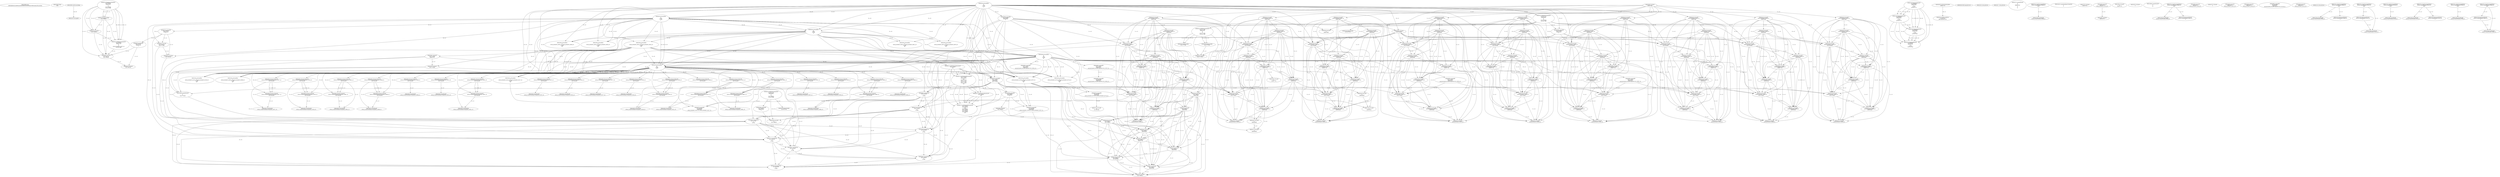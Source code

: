 // Global SCDG with merge call
digraph {
	0 [label="268454688.main
146656bbf4452e3d665eae3eb28389325f16509aeec306b3a4da1fcf1ac442bc"]
	1 [label="268454699.Sleep
1000"]
	2 [label="268450908.GetProcessHeap
"]
	3 [label="268465424.VirtualAlloc
0
128
12288
4"]
	4 [label="268465190.RegOpenKeyExW
2147483650
268501000
0
131097
2147417172"]
	5 [label="268465489.wsprintfW
3221762048
268500964
0"]
	3 -> 5 [label="(0-->1)"]
	6 [label="268466183.VirtualAlloc
0
1024
12288
4"]
	3 -> 6 [label="(3-->3)"]
	3 -> 6 [label="(4-->4)"]
	7 [label="268466202.VirtualAlloc
0
3596
12288
4"]
	3 -> 7 [label="(3-->3)"]
	6 -> 7 [label="(3-->3)"]
	3 -> 7 [label="(4-->4)"]
	6 -> 7 [label="(4-->4)"]
	8 [label="268466212.GetWindowsDirectoryW
3221770240
256"]
	7 -> 8 [label="(0-->1)"]
	9 [label="268466270.GetVolumeInformationW
3221770240
3221770752
256
3221771776
3221771784
3221771780
3221771264
256"]
	7 -> 9 [label="(0-->1)"]
	8 -> 9 [label="(1-->1)"]
	8 -> 9 [label="(2-->3)"]
	8 -> 9 [label="(2-->8)"]
	10 [label="268465190.RegOpenKeyExW
2147483650
268501632
0
131097
2147417172"]
	4 -> 10 [label="(1-->1)"]
	4 -> 10 [label="(4-->4)"]
	4 -> 10 [label="(5-->5)"]
	11 [label="268466376.wsprintfW
3221766144
268501204
0"]
	6 -> 11 [label="(0-->1)"]
	12 [label="268466397.lstrcatW
3221766144
3221771788"]
	6 -> 12 [label="(0-->1)"]
	11 -> 12 [label="(1-->1)"]
	13 [label="268466409.GetModuleHandleW
268501752"]
	14 [label="268466416.GetProcAddress
270536744
RtlComputeCrc32"]
	13 -> 14 [label="(0-->1)"]
	15 [label="268466432.lstrlenW
3221766144"]
	6 -> 15 [label="(0-->1)"]
	11 -> 15 [label="(1-->1)"]
	12 -> 15 [label="(1-->1)"]
	16 [label="268466449.RtlComputeCrc32
"]
	17 [label="268466481.VirtualFree
3221770240
0
32768"]
	7 -> 17 [label="(0-->1)"]
	8 -> 17 [label="(1-->1)"]
	9 -> 17 [label="(1-->1)"]
	18 [label="268464882.lstrlenW
3221762048"]
	3 -> 18 [label="(0-->1)"]
	5 -> 18 [label="(1-->1)"]
	19 [label="268464893.lstrlenW
268497860"]
	20 [label="268453932.VirtualAlloc
0
retval_lstrlenW_32813_32_retval_lstrlenW_32815_32
12288
64"]
	3 -> 20 [label="(3-->3)"]
	6 -> 20 [label="(3-->3)"]
	7 -> 20 [label="(3-->3)"]
	21 [label="268453967.lstrcpyW
3221774336
268497976"]
	20 -> 21 [label="(0-->1)"]
	22 [label="268453974.lstrlenW
3221774336"]
	20 -> 22 [label="(0-->1)"]
	21 -> 22 [label="(1-->1)"]
	23 [label="268464425.lstrcatW
retval_lstrlenW_32830_32
268497860"]
	19 -> 23 [label="(1-->2)"]
	24 [label="268464433.lstrcatW
retval_lstrlenW_32830_32
268500944"]
	23 -> 24 [label="(1-->1)"]
	25 [label="268464439.lstrcatW
retval_lstrlenW_32830_32
3221762048"]
	23 -> 25 [label="(1-->1)"]
	24 -> 25 [label="(1-->1)"]
	3 -> 25 [label="(0-->2)"]
	5 -> 25 [label="(1-->2)"]
	18 -> 25 [label="(1-->2)"]
	26 [label="268464447.lstrcatW
retval_lstrlenW_32830_32
268500948"]
	23 -> 26 [label="(1-->1)"]
	24 -> 26 [label="(1-->1)"]
	25 -> 26 [label="(1-->1)"]
	27 [label="268464636.VirtualAlloc
0
66
12288
64"]
	3 -> 27 [label="(3-->3)"]
	6 -> 27 [label="(3-->3)"]
	7 -> 27 [label="(3-->3)"]
	20 -> 27 [label="(3-->3)"]
	20 -> 27 [label="(4-->4)"]
	28 [label="268464679.wsprintfW
3221778432
268500964
3221774336"]
	27 -> 28 [label="(0-->1)"]
	5 -> 28 [label="(2-->2)"]
	20 -> 28 [label="(0-->3)"]
	21 -> 28 [label="(1-->3)"]
	22 -> 28 [label="(1-->3)"]
	29 [label="268464692.lstrcatW
retval_lstrlenW_32830_32
268497764"]
	23 -> 29 [label="(1-->1)"]
	24 -> 29 [label="(1-->1)"]
	25 -> 29 [label="(1-->1)"]
	26 -> 29 [label="(1-->1)"]
	30 [label="268464700.lstrcatW
retval_lstrlenW_32830_32
268500944"]
	23 -> 30 [label="(1-->1)"]
	24 -> 30 [label="(1-->1)"]
	25 -> 30 [label="(1-->1)"]
	26 -> 30 [label="(1-->1)"]
	29 -> 30 [label="(1-->1)"]
	24 -> 30 [label="(2-->2)"]
	31 [label="268464706.lstrcatW
retval_lstrlenW_32830_32
3221778432"]
	23 -> 31 [label="(1-->1)"]
	24 -> 31 [label="(1-->1)"]
	25 -> 31 [label="(1-->1)"]
	26 -> 31 [label="(1-->1)"]
	29 -> 31 [label="(1-->1)"]
	30 -> 31 [label="(1-->1)"]
	27 -> 31 [label="(0-->2)"]
	28 -> 31 [label="(1-->2)"]
	32 [label="268464714.lstrcatW
retval_lstrlenW_32830_32
268500948"]
	23 -> 32 [label="(1-->1)"]
	24 -> 32 [label="(1-->1)"]
	25 -> 32 [label="(1-->1)"]
	26 -> 32 [label="(1-->1)"]
	29 -> 32 [label="(1-->1)"]
	30 -> 32 [label="(1-->1)"]
	31 -> 32 [label="(1-->1)"]
	26 -> 32 [label="(2-->2)"]
	33 [label="268464726.VirtualFree
3221778432
0
32768"]
	27 -> 33 [label="(0-->1)"]
	28 -> 33 [label="(1-->1)"]
	31 -> 33 [label="(2-->1)"]
	17 -> 33 [label="(3-->3)"]
	34 [label="268464767.lstrlenW
retval_lstrlenW_32830_32"]
	23 -> 34 [label="(1-->1)"]
	24 -> 34 [label="(1-->1)"]
	25 -> 34 [label="(1-->1)"]
	26 -> 34 [label="(1-->1)"]
	29 -> 34 [label="(1-->1)"]
	30 -> 34 [label="(1-->1)"]
	31 -> 34 [label="(1-->1)"]
	32 -> 34 [label="(1-->1)"]
	35 [label="268453998.CreateMutexW
0
0
3221774336"]
	20 -> 35 [label="(0-->3)"]
	21 -> 35 [label="(1-->3)"]
	22 -> 35 [label="(1-->3)"]
	28 -> 35 [label="(3-->3)"]
	36 [label="268454010.GetLastError
"]
	37 [label="268454017.GetLastError
"]
	38 [label="268454043.VirtualFree
3221774336
0
32768"]
	20 -> 38 [label="(0-->1)"]
	21 -> 38 [label="(1-->1)"]
	22 -> 38 [label="(1-->1)"]
	28 -> 38 [label="(3-->1)"]
	35 -> 38 [label="(3-->1)"]
	17 -> 38 [label="(3-->3)"]
	33 -> 38 [label="(3-->3)"]
	39 [label="268467629.VirtualFree
3221762048
0
32768"]
	3 -> 39 [label="(0-->1)"]
	5 -> 39 [label="(1-->1)"]
	18 -> 39 [label="(1-->1)"]
	25 -> 39 [label="(2-->1)"]
	17 -> 39 [label="(3-->3)"]
	33 -> 39 [label="(3-->3)"]
	38 -> 39 [label="(3-->3)"]
	40 [label="268467737.VirtualFree
3221766144
0
32768"]
	6 -> 40 [label="(0-->1)"]
	11 -> 40 [label="(1-->1)"]
	12 -> 40 [label="(1-->1)"]
	15 -> 40 [label="(1-->1)"]
	17 -> 40 [label="(3-->3)"]
	33 -> 40 [label="(3-->3)"]
	38 -> 40 [label="(3-->3)"]
	39 -> 40 [label="(3-->3)"]
	41 [label="268454737.CreateThread
0
0
268447024
0
0
0"]
	42 [label="268454761.WaitForSingleObject
retval_CreateThread_33568_32
5000"]
	43 [label="268454790.CloseHandle
retval_CreateThread_33568_32"]
	42 -> 43 [label="(1-->1)"]
	44 [label="268454450.CreateToolhelp32Snapshot
2
0"]
	45 [label="268454476.VirtualAlloc
0
556
12288
4"]
	3 -> 45 [label="(3-->3)"]
	6 -> 45 [label="(3-->3)"]
	7 -> 45 [label="(3-->3)"]
	20 -> 45 [label="(3-->3)"]
	27 -> 45 [label="(3-->3)"]
	3 -> 45 [label="(4-->4)"]
	6 -> 45 [label="(4-->4)"]
	7 -> 45 [label="(4-->4)"]
	46 [label="268454501.Process32FirstW
retval_CreateToolhelp32Snapshot_34151_32
3221782528"]
	45 -> 46 [label="(0-->2)"]
	47 [label="268454533.lstrcmpiW
"]
	2 -> 47 [label="(0-->0)"]
	48 [label="268454602.Process32NextW
retval_CreateToolhelp32Snapshot_34151_32
3221782528"]
	46 -> 48 [label="(1-->1)"]
	45 -> 48 [label="(0-->2)"]
	46 -> 48 [label="(2-->2)"]
	49 [label="268454627.VirtualFree
3221782528
0
32768"]
	45 -> 49 [label="(0-->1)"]
	46 -> 49 [label="(2-->1)"]
	48 -> 49 [label="(2-->1)"]
	17 -> 49 [label="(3-->3)"]
	33 -> 49 [label="(3-->3)"]
	38 -> 49 [label="(3-->3)"]
	39 -> 49 [label="(3-->3)"]
	40 -> 49 [label="(3-->3)"]
	50 [label="268454634.CloseHandle
retval_CreateToolhelp32Snapshot_34151_32"]
	46 -> 50 [label="(1-->1)"]
	48 -> 50 [label="(1-->1)"]
	51 [label="268465190.RegOpenKeyExW
2147483650
268501000
0
131097
2147417052"]
	4 -> 51 [label="(1-->1)"]
	10 -> 51 [label="(1-->1)"]
	4 -> 51 [label="(2-->2)"]
	4 -> 51 [label="(4-->4)"]
	10 -> 51 [label="(4-->4)"]
	52 [label="268465489.wsprintfW
3221786624
268500964
0"]
	5 -> 52 [label="(2-->2)"]
	28 -> 52 [label="(2-->2)"]
	53 [label="268466212.GetWindowsDirectoryW
3221794816
256"]
	8 -> 53 [label="(2-->2)"]
	9 -> 53 [label="(3-->2)"]
	9 -> 53 [label="(8-->2)"]
	54 [label="268466270.GetVolumeInformationW
3221794816
3221795328
256
3221796352
3221796360
3221796356
3221795840
256"]
	53 -> 54 [label="(1-->1)"]
	8 -> 54 [label="(2-->3)"]
	9 -> 54 [label="(3-->3)"]
	9 -> 54 [label="(8-->3)"]
	53 -> 54 [label="(2-->3)"]
	8 -> 54 [label="(2-->8)"]
	9 -> 54 [label="(3-->8)"]
	9 -> 54 [label="(8-->8)"]
	53 -> 54 [label="(2-->8)"]
	55 [label="268465190.RegOpenKeyExW
2147483650
268501632
0
131097
2147417052"]
	4 -> 55 [label="(1-->1)"]
	10 -> 55 [label="(1-->1)"]
	51 -> 55 [label="(1-->1)"]
	10 -> 55 [label="(2-->2)"]
	4 -> 55 [label="(4-->4)"]
	10 -> 55 [label="(4-->4)"]
	51 -> 55 [label="(4-->4)"]
	51 -> 55 [label="(5-->5)"]
	56 [label="268465223.RegQueryValueExW
3221796364
268501592
0
0
3221796364
2147417068"]
	57 [label="268465239.RegCloseKey
3221796364"]
	56 -> 57 [label="(1-->1)"]
	56 -> 57 [label="(5-->1)"]
	58 [label="268466320.lstrlenW
3221796364"]
	56 -> 58 [label="(1-->1)"]
	56 -> 58 [label="(5-->1)"]
	57 -> 58 [label="(1-->1)"]
	59 [label="268465223.RegQueryValueExW
3221796364
268501728
0
0
retval_lstrlenW_41507_32
2147417068"]
	56 -> 59 [label="(1-->1)"]
	56 -> 59 [label="(5-->1)"]
	57 -> 59 [label="(1-->1)"]
	58 -> 59 [label="(1-->1)"]
	56 -> 59 [label="(6-->6)"]
	60 [label="268466376.wsprintfW
3221790720
268501204
0"]
	11 -> 60 [label="(2-->2)"]
	61 [label="268466397.lstrcatW
3221790720
3221796364"]
	60 -> 61 [label="(1-->1)"]
	56 -> 61 [label="(1-->2)"]
	56 -> 61 [label="(5-->2)"]
	57 -> 61 [label="(1-->2)"]
	58 -> 61 [label="(1-->2)"]
	59 -> 61 [label="(1-->2)"]
	62 [label="268466432.lstrlenW
3221790720"]
	60 -> 62 [label="(1-->1)"]
	61 -> 62 [label="(1-->1)"]
	63 [label="268466481.VirtualFree
3221794816
0
32768"]
	53 -> 63 [label="(1-->1)"]
	54 -> 63 [label="(1-->1)"]
	17 -> 63 [label="(3-->3)"]
	33 -> 63 [label="(3-->3)"]
	38 -> 63 [label="(3-->3)"]
	39 -> 63 [label="(3-->3)"]
	40 -> 63 [label="(3-->3)"]
	49 -> 63 [label="(3-->3)"]
	64 [label="268464882.lstrlenW
3221786624"]
	52 -> 64 [label="(1-->1)"]
	65 [label="268452641.VirtualAlloc
0
retval_lstrlenW_42768_32_retval_lstrlenW_42767_32
12288
64"]
	3 -> 65 [label="(3-->3)"]
	6 -> 65 [label="(3-->3)"]
	7 -> 65 [label="(3-->3)"]
	20 -> 65 [label="(3-->3)"]
	27 -> 65 [label="(3-->3)"]
	45 -> 65 [label="(3-->3)"]
	20 -> 65 [label="(4-->4)"]
	27 -> 65 [label="(4-->4)"]
	66 [label="268464425.lstrcatW
3221798912
268497860"]
	65 -> 66 [label="(0-->1)"]
	19 -> 66 [label="(1-->2)"]
	23 -> 66 [label="(2-->2)"]
	67 [label="268464433.lstrcatW
3221798912
268500944"]
	65 -> 67 [label="(0-->1)"]
	66 -> 67 [label="(1-->1)"]
	24 -> 67 [label="(2-->2)"]
	30 -> 67 [label="(2-->2)"]
	68 [label="268464439.lstrcatW
3221798912
3221786624"]
	65 -> 68 [label="(0-->1)"]
	66 -> 68 [label="(1-->1)"]
	67 -> 68 [label="(1-->1)"]
	52 -> 68 [label="(1-->2)"]
	64 -> 68 [label="(1-->2)"]
	69 [label="268464447.lstrcatW
3221798912
268500948"]
	65 -> 69 [label="(0-->1)"]
	66 -> 69 [label="(1-->1)"]
	67 -> 69 [label="(1-->1)"]
	68 -> 69 [label="(1-->1)"]
	26 -> 69 [label="(2-->2)"]
	32 -> 69 [label="(2-->2)"]
	70 [label="268464679.wsprintfW
3221803008
268500964
retval_lstrlenW_42768_32_retval_lstrlenW_42767_32"]
	5 -> 70 [label="(2-->2)"]
	28 -> 70 [label="(2-->2)"]
	52 -> 70 [label="(2-->2)"]
	65 -> 70 [label="(2-->3)"]
	71 [label="268464692.lstrcatW
3221798912
268497764"]
	65 -> 71 [label="(0-->1)"]
	66 -> 71 [label="(1-->1)"]
	67 -> 71 [label="(1-->1)"]
	68 -> 71 [label="(1-->1)"]
	69 -> 71 [label="(1-->1)"]
	29 -> 71 [label="(2-->2)"]
	72 [label="268464700.lstrcatW
3221798912
268500944"]
	65 -> 72 [label="(0-->1)"]
	66 -> 72 [label="(1-->1)"]
	67 -> 72 [label="(1-->1)"]
	68 -> 72 [label="(1-->1)"]
	69 -> 72 [label="(1-->1)"]
	71 -> 72 [label="(1-->1)"]
	24 -> 72 [label="(2-->2)"]
	30 -> 72 [label="(2-->2)"]
	67 -> 72 [label="(2-->2)"]
	73 [label="268464706.lstrcatW
3221798912
3221803008"]
	65 -> 73 [label="(0-->1)"]
	66 -> 73 [label="(1-->1)"]
	67 -> 73 [label="(1-->1)"]
	68 -> 73 [label="(1-->1)"]
	69 -> 73 [label="(1-->1)"]
	71 -> 73 [label="(1-->1)"]
	72 -> 73 [label="(1-->1)"]
	70 -> 73 [label="(1-->2)"]
	74 [label="268464714.lstrcatW
3221798912
268500948"]
	65 -> 74 [label="(0-->1)"]
	66 -> 74 [label="(1-->1)"]
	67 -> 74 [label="(1-->1)"]
	68 -> 74 [label="(1-->1)"]
	69 -> 74 [label="(1-->1)"]
	71 -> 74 [label="(1-->1)"]
	72 -> 74 [label="(1-->1)"]
	73 -> 74 [label="(1-->1)"]
	26 -> 74 [label="(2-->2)"]
	32 -> 74 [label="(2-->2)"]
	69 -> 74 [label="(2-->2)"]
	75 [label="268464726.VirtualFree
3221803008
0
32768"]
	70 -> 75 [label="(1-->1)"]
	73 -> 75 [label="(2-->1)"]
	17 -> 75 [label="(3-->3)"]
	33 -> 75 [label="(3-->3)"]
	38 -> 75 [label="(3-->3)"]
	39 -> 75 [label="(3-->3)"]
	40 -> 75 [label="(3-->3)"]
	49 -> 75 [label="(3-->3)"]
	63 -> 75 [label="(3-->3)"]
	76 [label="268464767.lstrlenW
3221798912"]
	65 -> 76 [label="(0-->1)"]
	66 -> 76 [label="(1-->1)"]
	67 -> 76 [label="(1-->1)"]
	68 -> 76 [label="(1-->1)"]
	69 -> 76 [label="(1-->1)"]
	71 -> 76 [label="(1-->1)"]
	72 -> 76 [label="(1-->1)"]
	73 -> 76 [label="(1-->1)"]
	74 -> 76 [label="(1-->1)"]
	77 [label="268452707.lstrlenW
268497912"]
	78 [label="268452834.lstrcpyW
268510272
retval_lstrlenW_43720_32"]
	79 [label="268452841.lstrlenW
268510272"]
	78 -> 79 [label="(1-->1)"]
	80 [label="268453967.lstrcpyW
0
268497976"]
	81 [label="268453974.lstrlenW
0"]
	82 [label="268464425.lstrcatW
retval_lstrlenW_32829_32
268497860"]
	19 -> 82 [label="(1-->2)"]
	83 [label="268464433.lstrcatW
retval_lstrlenW_32829_32
268500944"]
	82 -> 83 [label="(1-->1)"]
	84 [label="268464439.lstrcatW
retval_lstrlenW_32829_32
3221762048"]
	82 -> 84 [label="(1-->1)"]
	83 -> 84 [label="(1-->1)"]
	3 -> 84 [label="(0-->2)"]
	5 -> 84 [label="(1-->2)"]
	18 -> 84 [label="(1-->2)"]
	85 [label="268464447.lstrcatW
retval_lstrlenW_32829_32
268500948"]
	82 -> 85 [label="(1-->1)"]
	83 -> 85 [label="(1-->1)"]
	84 -> 85 [label="(1-->1)"]
	86 [label="268464662.wsprintfW
3221778432
268500952
unconstrained_ret_RtlComputeCrc32_32797_32"]
	27 -> 86 [label="(0-->1)"]
	87 [label="268464692.lstrcatW
retval_lstrlenW_32829_32
268497764"]
	82 -> 87 [label="(1-->1)"]
	83 -> 87 [label="(1-->1)"]
	84 -> 87 [label="(1-->1)"]
	85 -> 87 [label="(1-->1)"]
	88 [label="268464700.lstrcatW
retval_lstrlenW_32829_32
268500944"]
	82 -> 88 [label="(1-->1)"]
	83 -> 88 [label="(1-->1)"]
	84 -> 88 [label="(1-->1)"]
	85 -> 88 [label="(1-->1)"]
	87 -> 88 [label="(1-->1)"]
	83 -> 88 [label="(2-->2)"]
	89 [label="268464706.lstrcatW
retval_lstrlenW_32829_32
3221778432"]
	82 -> 89 [label="(1-->1)"]
	83 -> 89 [label="(1-->1)"]
	84 -> 89 [label="(1-->1)"]
	85 -> 89 [label="(1-->1)"]
	87 -> 89 [label="(1-->1)"]
	88 -> 89 [label="(1-->1)"]
	27 -> 89 [label="(0-->2)"]
	86 -> 89 [label="(1-->2)"]
	90 [label="268464714.lstrcatW
retval_lstrlenW_32829_32
268500948"]
	82 -> 90 [label="(1-->1)"]
	83 -> 90 [label="(1-->1)"]
	84 -> 90 [label="(1-->1)"]
	85 -> 90 [label="(1-->1)"]
	87 -> 90 [label="(1-->1)"]
	88 -> 90 [label="(1-->1)"]
	89 -> 90 [label="(1-->1)"]
	85 -> 90 [label="(2-->2)"]
	91 [label="268464767.lstrlenW
retval_lstrlenW_32829_32"]
	82 -> 91 [label="(1-->1)"]
	83 -> 91 [label="(1-->1)"]
	84 -> 91 [label="(1-->1)"]
	85 -> 91 [label="(1-->1)"]
	87 -> 91 [label="(1-->1)"]
	88 -> 91 [label="(1-->1)"]
	89 -> 91 [label="(1-->1)"]
	90 -> 91 [label="(1-->1)"]
	92 [label="268453998.CreateMutexW
0
0
0"]
	93 [label="268454761.WaitForSingleObject
retval_CreateThread_33826_32
5000"]
	94 [label="268454790.CloseHandle
retval_CreateThread_33826_32"]
	93 -> 94 [label="(1-->1)"]
	95 [label="268454501.Process32FirstW
retval_CreateToolhelp32Snapshot_34048_32
3221782528"]
	45 -> 95 [label="(0-->2)"]
	96 [label="268454602.Process32NextW
retval_CreateToolhelp32Snapshot_34048_32
3221782528"]
	95 -> 96 [label="(1-->1)"]
	45 -> 96 [label="(0-->2)"]
	95 -> 96 [label="(2-->2)"]
	97 [label="268454634.CloseHandle
retval_CreateToolhelp32Snapshot_34048_32"]
	95 -> 97 [label="(1-->1)"]
	96 -> 97 [label="(1-->1)"]
	98 [label="268452641.VirtualAlloc
0
retval_lstrlenW_43505_32_retval_lstrlenW_43508_32
12288
64"]
	3 -> 98 [label="(3-->3)"]
	6 -> 98 [label="(3-->3)"]
	7 -> 98 [label="(3-->3)"]
	20 -> 98 [label="(3-->3)"]
	27 -> 98 [label="(3-->3)"]
	45 -> 98 [label="(3-->3)"]
	20 -> 98 [label="(4-->4)"]
	27 -> 98 [label="(4-->4)"]
	99 [label="268464662.wsprintfW
3221803008
268500952
unconstrained_ret_RtlComputeCrc32_42943_32"]
	86 -> 99 [label="(2-->2)"]
	100 [label="268452834.lstrcpyW
268510272
retval_lstrlenW_44164_32"]
	101 [label="268454780.TerminateThread
retval_CreateThread_33826_32
0"]
	93 -> 101 [label="(1-->1)"]
	102 [label="268454602.Process32NextW
retval_CreateToolhelp32Snapshot_34485_32
3221782528"]
	45 -> 102 [label="(0-->2)"]
	103 [label="268454634.CloseHandle
retval_CreateToolhelp32Snapshot_34485_32"]
	102 -> 103 [label="(1-->1)"]
	104 [label="268465223.RegQueryValueExW
2147417376
268500984
0
0
3221786624
2147417068"]
	105 [label="268465239.RegCloseKey
2147417376"]
	104 -> 105 [label="(1-->1)"]
	106 [label="268465489.wsprintfW
3221786624
268501104
0"]
	104 -> 106 [label="(5-->1)"]
	107 [label="268452641.VirtualAlloc
0
retval_lstrlenW_42720_32_retval_lstrlenW_42719_32
12288
64"]
	3 -> 107 [label="(3-->3)"]
	6 -> 107 [label="(3-->3)"]
	7 -> 107 [label="(3-->3)"]
	20 -> 107 [label="(3-->3)"]
	27 -> 107 [label="(3-->3)"]
	45 -> 107 [label="(3-->3)"]
	20 -> 107 [label="(4-->4)"]
	27 -> 107 [label="(4-->4)"]
	108 [label="268464425.lstrcatW
0
268497860"]
	19 -> 108 [label="(1-->2)"]
	82 -> 108 [label="(2-->2)"]
	109 [label="268464433.lstrcatW
0
268500944"]
	83 -> 109 [label="(2-->2)"]
	88 -> 109 [label="(2-->2)"]
	110 [label="268464439.lstrcatW
0
3221786624"]
	64 -> 110 [label="(1-->2)"]
	104 -> 110 [label="(5-->2)"]
	106 -> 110 [label="(1-->2)"]
	111 [label="268464447.lstrcatW
0
268500948"]
	85 -> 111 [label="(2-->2)"]
	90 -> 111 [label="(2-->2)"]
	112 [label="268464679.wsprintfW
3221803008
268500964
retval_lstrlenW_42720_32_retval_lstrlenW_42719_32"]
	5 -> 112 [label="(2-->2)"]
	107 -> 112 [label="(2-->3)"]
	113 [label="268464692.lstrcatW
0
268497764"]
	87 -> 113 [label="(2-->2)"]
	114 [label="268464700.lstrcatW
0
268500944"]
	83 -> 114 [label="(2-->2)"]
	88 -> 114 [label="(2-->2)"]
	109 -> 114 [label="(2-->2)"]
	115 [label="268464706.lstrcatW
0
3221803008"]
	112 -> 115 [label="(1-->2)"]
	116 [label="268464714.lstrcatW
0
268500948"]
	85 -> 116 [label="(2-->2)"]
	90 -> 116 [label="(2-->2)"]
	111 -> 116 [label="(2-->2)"]
	117 [label="268464767.lstrlenW
0"]
	118 [label="268452834.lstrcpyW
268510272
retval_lstrlenW_44167_32"]
	119 [label="268452641.VirtualAlloc
0
retval_lstrlenW_41415_32_retval_lstrlenW_41417_32
12288
64"]
	3 -> 119 [label="(3-->3)"]
	6 -> 119 [label="(3-->3)"]
	7 -> 119 [label="(3-->3)"]
	20 -> 119 [label="(3-->3)"]
	27 -> 119 [label="(3-->3)"]
	45 -> 119 [label="(3-->3)"]
	20 -> 119 [label="(4-->4)"]
	27 -> 119 [label="(4-->4)"]
	120 [label="268464679.wsprintfW
3221803008
268500964
retval_lstrlenW_41415_32_retval_lstrlenW_41417_32"]
	5 -> 120 [label="(2-->2)"]
	28 -> 120 [label="(2-->2)"]
	52 -> 120 [label="(2-->2)"]
	119 -> 120 [label="(2-->3)"]
	121 [label="268452834.lstrcpyW
268510272
retval_lstrlenW_44165_32"]
	122 [label="268452641.VirtualAlloc
0
retval_lstrlenW_42155_32_retval_lstrlenW_42156_32
12288
64"]
	3 -> 122 [label="(3-->3)"]
	6 -> 122 [label="(3-->3)"]
	7 -> 122 [label="(3-->3)"]
	20 -> 122 [label="(3-->3)"]
	27 -> 122 [label="(3-->3)"]
	45 -> 122 [label="(3-->3)"]
	20 -> 122 [label="(4-->4)"]
	27 -> 122 [label="(4-->4)"]
	123 [label="268464662.wsprintfW
3221803008
268500952
unconstrained_ret_RtlComputeCrc32_42139_32"]
	124 [label="268452834.lstrcpyW
268510272
retval_lstrlenW_44123_32"]
	125 [label="268465223.RegQueryValueExW
2147417376
268500984
0
0
3221762048
2147417188"]
	3 -> 125 [label="(0-->5)"]
	126 [label="268465489.wsprintfW
3221762048
268501104
0"]
	3 -> 126 [label="(0-->1)"]
	125 -> 126 [label="(5-->1)"]
	127 [label="268465223.RegQueryValueExW
3221771788
268501592
0
0
3221771788
2147417188"]
	125 -> 127 [label="(6-->6)"]
	128 [label="268465239.RegCloseKey
3221771788"]
	127 -> 128 [label="(1-->1)"]
	127 -> 128 [label="(5-->1)"]
	129 [label="268466320.lstrlenW
3221771788"]
	127 -> 129 [label="(1-->1)"]
	127 -> 129 [label="(5-->1)"]
	128 -> 129 [label="(1-->1)"]
	130 [label="268465254.GetLastError
"]
	131 [label="268465263.RegCloseKey
2147417376"]
	125 -> 131 [label="(1-->1)"]
	132 [label="268453932.VirtualAlloc
0
retval_lstrlenW_32832_32_retval_lstrlenW_32828_32
12288
64"]
	3 -> 132 [label="(3-->3)"]
	6 -> 132 [label="(3-->3)"]
	7 -> 132 [label="(3-->3)"]
	133 [label="268464425.lstrcatW
retval_lstrlenW_32876_32
268497860"]
	19 -> 133 [label="(1-->2)"]
	134 [label="268464433.lstrcatW
retval_lstrlenW_32876_32
268500944"]
	133 -> 134 [label="(1-->1)"]
	135 [label="268464439.lstrcatW
retval_lstrlenW_32876_32
3221762048"]
	133 -> 135 [label="(1-->1)"]
	134 -> 135 [label="(1-->1)"]
	3 -> 135 [label="(0-->2)"]
	18 -> 135 [label="(1-->2)"]
	125 -> 135 [label="(5-->2)"]
	126 -> 135 [label="(1-->2)"]
	136 [label="268464447.lstrcatW
retval_lstrlenW_32876_32
268500948"]
	133 -> 136 [label="(1-->1)"]
	134 -> 136 [label="(1-->1)"]
	135 -> 136 [label="(1-->1)"]
	137 [label="268464662.wsprintfW
3221778432
268500952
unconstrained_ret_RtlComputeCrc32_32818_32"]
	27 -> 137 [label="(0-->1)"]
	138 [label="268464692.lstrcatW
retval_lstrlenW_32876_32
268497764"]
	133 -> 138 [label="(1-->1)"]
	134 -> 138 [label="(1-->1)"]
	135 -> 138 [label="(1-->1)"]
	136 -> 138 [label="(1-->1)"]
	139 [label="268464700.lstrcatW
retval_lstrlenW_32876_32
268500944"]
	133 -> 139 [label="(1-->1)"]
	134 -> 139 [label="(1-->1)"]
	135 -> 139 [label="(1-->1)"]
	136 -> 139 [label="(1-->1)"]
	138 -> 139 [label="(1-->1)"]
	134 -> 139 [label="(2-->2)"]
	140 [label="268464706.lstrcatW
retval_lstrlenW_32876_32
3221778432"]
	133 -> 140 [label="(1-->1)"]
	134 -> 140 [label="(1-->1)"]
	135 -> 140 [label="(1-->1)"]
	136 -> 140 [label="(1-->1)"]
	138 -> 140 [label="(1-->1)"]
	139 -> 140 [label="(1-->1)"]
	27 -> 140 [label="(0-->2)"]
	137 -> 140 [label="(1-->2)"]
	141 [label="268464714.lstrcatW
retval_lstrlenW_32876_32
268500948"]
	133 -> 141 [label="(1-->1)"]
	134 -> 141 [label="(1-->1)"]
	135 -> 141 [label="(1-->1)"]
	136 -> 141 [label="(1-->1)"]
	138 -> 141 [label="(1-->1)"]
	139 -> 141 [label="(1-->1)"]
	140 -> 141 [label="(1-->1)"]
	136 -> 141 [label="(2-->2)"]
	142 [label="268464767.lstrlenW
retval_lstrlenW_32876_32"]
	133 -> 142 [label="(1-->1)"]
	134 -> 142 [label="(1-->1)"]
	135 -> 142 [label="(1-->1)"]
	136 -> 142 [label="(1-->1)"]
	138 -> 142 [label="(1-->1)"]
	139 -> 142 [label="(1-->1)"]
	140 -> 142 [label="(1-->1)"]
	141 -> 142 [label="(1-->1)"]
	143 [label="268454761.WaitForSingleObject
retval_CreateThread_33046_32
5000"]
	144 [label="268454790.CloseHandle
retval_CreateThread_33046_32"]
	143 -> 144 [label="(1-->1)"]
	145 [label="268454602.Process32NextW
retval_CreateToolhelp32Snapshot_33096_32
3221782528"]
	45 -> 145 [label="(0-->2)"]
	146 [label="268454634.CloseHandle
retval_CreateToolhelp32Snapshot_33096_32"]
	145 -> 146 [label="(1-->1)"]
	147 [label="268454602.Process32NextW
retval_CreateToolhelp32Snapshot_33012_32
3221782528"]
	45 -> 147 [label="(0-->2)"]
	148 [label="268454634.CloseHandle
retval_CreateToolhelp32Snapshot_33012_32"]
	147 -> 148 [label="(1-->1)"]
	149 [label="268465263.RegCloseKey
3221771788"]
	127 -> 149 [label="(1-->1)"]
	127 -> 149 [label="(5-->1)"]
	150 [label="268453932.VirtualAlloc
0
retval_lstrlenW_32824_32_retval_lstrlenW_32834_32
12288
64"]
	3 -> 150 [label="(3-->3)"]
	6 -> 150 [label="(3-->3)"]
	7 -> 150 [label="(3-->3)"]
	151 [label="268464425.lstrcatW
retval_lstrlenW_32891_32
268497860"]
	19 -> 151 [label="(1-->2)"]
	152 [label="268464433.lstrcatW
retval_lstrlenW_32891_32
268500944"]
	151 -> 152 [label="(1-->1)"]
	153 [label="268464439.lstrcatW
retval_lstrlenW_32891_32
3221762048"]
	151 -> 153 [label="(1-->1)"]
	152 -> 153 [label="(1-->1)"]
	3 -> 153 [label="(0-->2)"]
	5 -> 153 [label="(1-->2)"]
	18 -> 153 [label="(1-->2)"]
	125 -> 153 [label="(5-->2)"]
	154 [label="268464447.lstrcatW
retval_lstrlenW_32891_32
268500948"]
	151 -> 154 [label="(1-->1)"]
	152 -> 154 [label="(1-->1)"]
	153 -> 154 [label="(1-->1)"]
	155 [label="268464692.lstrcatW
retval_lstrlenW_32891_32
268497764"]
	151 -> 155 [label="(1-->1)"]
	152 -> 155 [label="(1-->1)"]
	153 -> 155 [label="(1-->1)"]
	154 -> 155 [label="(1-->1)"]
	156 [label="268464700.lstrcatW
retval_lstrlenW_32891_32
268500944"]
	151 -> 156 [label="(1-->1)"]
	152 -> 156 [label="(1-->1)"]
	153 -> 156 [label="(1-->1)"]
	154 -> 156 [label="(1-->1)"]
	155 -> 156 [label="(1-->1)"]
	152 -> 156 [label="(2-->2)"]
	157 [label="268464706.lstrcatW
retval_lstrlenW_32891_32
3221778432"]
	151 -> 157 [label="(1-->1)"]
	152 -> 157 [label="(1-->1)"]
	153 -> 157 [label="(1-->1)"]
	154 -> 157 [label="(1-->1)"]
	155 -> 157 [label="(1-->1)"]
	156 -> 157 [label="(1-->1)"]
	27 -> 157 [label="(0-->2)"]
	28 -> 157 [label="(1-->2)"]
	158 [label="268464714.lstrcatW
retval_lstrlenW_32891_32
268500948"]
	151 -> 158 [label="(1-->1)"]
	152 -> 158 [label="(1-->1)"]
	153 -> 158 [label="(1-->1)"]
	154 -> 158 [label="(1-->1)"]
	155 -> 158 [label="(1-->1)"]
	156 -> 158 [label="(1-->1)"]
	157 -> 158 [label="(1-->1)"]
	154 -> 158 [label="(2-->2)"]
	159 [label="268464767.lstrlenW
retval_lstrlenW_32891_32"]
	151 -> 159 [label="(1-->1)"]
	152 -> 159 [label="(1-->1)"]
	153 -> 159 [label="(1-->1)"]
	154 -> 159 [label="(1-->1)"]
	155 -> 159 [label="(1-->1)"]
	156 -> 159 [label="(1-->1)"]
	157 -> 159 [label="(1-->1)"]
	158 -> 159 [label="(1-->1)"]
	160 [label="268454602.Process32NextW
retval_CreateToolhelp32Snapshot_33197_32
3221782528"]
	45 -> 160 [label="(0-->2)"]
	161 [label="268454634.CloseHandle
retval_CreateToolhelp32Snapshot_33197_32"]
	160 -> 161 [label="(1-->1)"]
	162 [label="268453932.VirtualAlloc
0
retval_lstrlenW_32874_32_retval_lstrlenW_32870_32
12288
64"]
	3 -> 162 [label="(3-->3)"]
	6 -> 162 [label="(3-->3)"]
	7 -> 162 [label="(3-->3)"]
	163 [label="268464425.lstrcatW
retval_lstrlenW_33041_32
268497860"]
	19 -> 163 [label="(1-->2)"]
	164 [label="268464433.lstrcatW
retval_lstrlenW_33041_32
268500944"]
	163 -> 164 [label="(1-->1)"]
	165 [label="268464439.lstrcatW
retval_lstrlenW_33041_32
3221762048"]
	163 -> 165 [label="(1-->1)"]
	164 -> 165 [label="(1-->1)"]
	3 -> 165 [label="(0-->2)"]
	18 -> 165 [label="(1-->2)"]
	125 -> 165 [label="(5-->2)"]
	126 -> 165 [label="(1-->2)"]
	166 [label="268464447.lstrcatW
retval_lstrlenW_33041_32
268500948"]
	163 -> 166 [label="(1-->1)"]
	164 -> 166 [label="(1-->1)"]
	165 -> 166 [label="(1-->1)"]
	167 [label="268464662.wsprintfW
3221778432
268500952
unconstrained_ret_RtlComputeCrc32_32857_32"]
	27 -> 167 [label="(0-->1)"]
	168 [label="268464692.lstrcatW
retval_lstrlenW_33041_32
268497764"]
	163 -> 168 [label="(1-->1)"]
	164 -> 168 [label="(1-->1)"]
	165 -> 168 [label="(1-->1)"]
	166 -> 168 [label="(1-->1)"]
	169 [label="268464700.lstrcatW
retval_lstrlenW_33041_32
268500944"]
	163 -> 169 [label="(1-->1)"]
	164 -> 169 [label="(1-->1)"]
	165 -> 169 [label="(1-->1)"]
	166 -> 169 [label="(1-->1)"]
	168 -> 169 [label="(1-->1)"]
	164 -> 169 [label="(2-->2)"]
	170 [label="268464706.lstrcatW
retval_lstrlenW_33041_32
3221778432"]
	163 -> 170 [label="(1-->1)"]
	164 -> 170 [label="(1-->1)"]
	165 -> 170 [label="(1-->1)"]
	166 -> 170 [label="(1-->1)"]
	168 -> 170 [label="(1-->1)"]
	169 -> 170 [label="(1-->1)"]
	27 -> 170 [label="(0-->2)"]
	167 -> 170 [label="(1-->2)"]
	171 [label="268464714.lstrcatW
retval_lstrlenW_33041_32
268500948"]
	163 -> 171 [label="(1-->1)"]
	164 -> 171 [label="(1-->1)"]
	165 -> 171 [label="(1-->1)"]
	166 -> 171 [label="(1-->1)"]
	168 -> 171 [label="(1-->1)"]
	169 -> 171 [label="(1-->1)"]
	170 -> 171 [label="(1-->1)"]
	166 -> 171 [label="(2-->2)"]
	172 [label="268464767.lstrlenW
retval_lstrlenW_33041_32"]
	163 -> 172 [label="(1-->1)"]
	164 -> 172 [label="(1-->1)"]
	165 -> 172 [label="(1-->1)"]
	166 -> 172 [label="(1-->1)"]
	168 -> 172 [label="(1-->1)"]
	169 -> 172 [label="(1-->1)"]
	170 -> 172 [label="(1-->1)"]
	171 -> 172 [label="(1-->1)"]
	173 [label="268454501.Process32FirstW
retval_CreateToolhelp32Snapshot_34031_32
3221782528"]
	45 -> 173 [label="(0-->2)"]
	174 [label="268454602.Process32NextW
retval_CreateToolhelp32Snapshot_34031_32
3221782528"]
	173 -> 174 [label="(1-->1)"]
	45 -> 174 [label="(0-->2)"]
	173 -> 174 [label="(2-->2)"]
	175 [label="268454634.CloseHandle
retval_CreateToolhelp32Snapshot_34031_32"]
	173 -> 175 [label="(1-->1)"]
	174 -> 175 [label="(1-->1)"]
	176 [label="268454761.WaitForSingleObject
retval_CreateThread_33142_32
5000"]
	177 [label="268454780.TerminateThread
retval_CreateThread_33142_32
0"]
	176 -> 177 [label="(1-->1)"]
	178 [label="268454790.CloseHandle
retval_CreateThread_33142_32"]
	176 -> 178 [label="(1-->1)"]
	177 -> 178 [label="(1-->1)"]
	179 [label="268454602.Process32NextW
retval_CreateToolhelp32Snapshot_33202_32
3221782528"]
	45 -> 179 [label="(0-->2)"]
	180 [label="268454634.CloseHandle
retval_CreateToolhelp32Snapshot_33202_32"]
	179 -> 180 [label="(1-->1)"]
	181 [label="268453932.VirtualAlloc
0
retval_lstrlenW_32819_32_retval_lstrlenW_32821_32
12288
64"]
	3 -> 181 [label="(3-->3)"]
	6 -> 181 [label="(3-->3)"]
	7 -> 181 [label="(3-->3)"]
	182 [label="268464425.lstrcatW
retval_lstrlenW_32848_32
268497860"]
	19 -> 182 [label="(1-->2)"]
	183 [label="268464433.lstrcatW
retval_lstrlenW_32848_32
268500944"]
	182 -> 183 [label="(1-->1)"]
	184 [label="268464439.lstrcatW
retval_lstrlenW_32848_32
3221762048"]
	182 -> 184 [label="(1-->1)"]
	183 -> 184 [label="(1-->1)"]
	3 -> 184 [label="(0-->2)"]
	18 -> 184 [label="(1-->2)"]
	125 -> 184 [label="(5-->2)"]
	126 -> 184 [label="(1-->2)"]
	185 [label="268464447.lstrcatW
retval_lstrlenW_32848_32
268500948"]
	182 -> 185 [label="(1-->1)"]
	183 -> 185 [label="(1-->1)"]
	184 -> 185 [label="(1-->1)"]
	186 [label="268464692.lstrcatW
retval_lstrlenW_32848_32
268497764"]
	182 -> 186 [label="(1-->1)"]
	183 -> 186 [label="(1-->1)"]
	184 -> 186 [label="(1-->1)"]
	185 -> 186 [label="(1-->1)"]
	187 [label="268464700.lstrcatW
retval_lstrlenW_32848_32
268500944"]
	182 -> 187 [label="(1-->1)"]
	183 -> 187 [label="(1-->1)"]
	184 -> 187 [label="(1-->1)"]
	185 -> 187 [label="(1-->1)"]
	186 -> 187 [label="(1-->1)"]
	183 -> 187 [label="(2-->2)"]
	188 [label="268464706.lstrcatW
retval_lstrlenW_32848_32
3221778432"]
	182 -> 188 [label="(1-->1)"]
	183 -> 188 [label="(1-->1)"]
	184 -> 188 [label="(1-->1)"]
	185 -> 188 [label="(1-->1)"]
	186 -> 188 [label="(1-->1)"]
	187 -> 188 [label="(1-->1)"]
	27 -> 188 [label="(0-->2)"]
	28 -> 188 [label="(1-->2)"]
	189 [label="268464714.lstrcatW
retval_lstrlenW_32848_32
268500948"]
	182 -> 189 [label="(1-->1)"]
	183 -> 189 [label="(1-->1)"]
	184 -> 189 [label="(1-->1)"]
	185 -> 189 [label="(1-->1)"]
	186 -> 189 [label="(1-->1)"]
	187 -> 189 [label="(1-->1)"]
	188 -> 189 [label="(1-->1)"]
	185 -> 189 [label="(2-->2)"]
	190 [label="268464767.lstrlenW
retval_lstrlenW_32848_32"]
	182 -> 190 [label="(1-->1)"]
	183 -> 190 [label="(1-->1)"]
	184 -> 190 [label="(1-->1)"]
	185 -> 190 [label="(1-->1)"]
	186 -> 190 [label="(1-->1)"]
	187 -> 190 [label="(1-->1)"]
	188 -> 190 [label="(1-->1)"]
	189 -> 190 [label="(1-->1)"]
	191 [label="268454761.WaitForSingleObject
retval_CreateThread_33128_32
5000"]
	192 [label="268454790.CloseHandle
retval_CreateThread_33128_32"]
	191 -> 192 [label="(1-->1)"]
	193 [label="268454501.Process32FirstW
retval_CreateToolhelp32Snapshot_33160_32
3221782528"]
	45 -> 193 [label="(0-->2)"]
	194 [label="268454602.Process32NextW
retval_CreateToolhelp32Snapshot_33160_32
3221782528"]
	193 -> 194 [label="(1-->1)"]
	45 -> 194 [label="(0-->2)"]
	193 -> 194 [label="(2-->2)"]
	195 [label="268454634.CloseHandle
retval_CreateToolhelp32Snapshot_33160_32"]
	193 -> 195 [label="(1-->1)"]
	194 -> 195 [label="(1-->1)"]
	196 [label="268454602.Process32NextW
retval_CreateToolhelp32Snapshot_33277_32
3221782528"]
	45 -> 196 [label="(0-->2)"]
	197 [label="268454634.CloseHandle
retval_CreateToolhelp32Snapshot_33277_32"]
	196 -> 197 [label="(1-->1)"]
	198 [label="268464425.lstrcatW
retval_lstrlenW_32850_32
268497860"]
	19 -> 198 [label="(1-->2)"]
	199 [label="268464433.lstrcatW
retval_lstrlenW_32850_32
268500944"]
	198 -> 199 [label="(1-->1)"]
	200 [label="268464439.lstrcatW
retval_lstrlenW_32850_32
3221762048"]
	198 -> 200 [label="(1-->1)"]
	199 -> 200 [label="(1-->1)"]
	3 -> 200 [label="(0-->2)"]
	18 -> 200 [label="(1-->2)"]
	125 -> 200 [label="(5-->2)"]
	126 -> 200 [label="(1-->2)"]
	201 [label="268464447.lstrcatW
retval_lstrlenW_32850_32
268500948"]
	198 -> 201 [label="(1-->1)"]
	199 -> 201 [label="(1-->1)"]
	200 -> 201 [label="(1-->1)"]
	202 [label="268464692.lstrcatW
retval_lstrlenW_32850_32
268497764"]
	198 -> 202 [label="(1-->1)"]
	199 -> 202 [label="(1-->1)"]
	200 -> 202 [label="(1-->1)"]
	201 -> 202 [label="(1-->1)"]
	203 [label="268464700.lstrcatW
retval_lstrlenW_32850_32
268500944"]
	198 -> 203 [label="(1-->1)"]
	199 -> 203 [label="(1-->1)"]
	200 -> 203 [label="(1-->1)"]
	201 -> 203 [label="(1-->1)"]
	202 -> 203 [label="(1-->1)"]
	199 -> 203 [label="(2-->2)"]
	204 [label="268464706.lstrcatW
retval_lstrlenW_32850_32
3221778432"]
	198 -> 204 [label="(1-->1)"]
	199 -> 204 [label="(1-->1)"]
	200 -> 204 [label="(1-->1)"]
	201 -> 204 [label="(1-->1)"]
	202 -> 204 [label="(1-->1)"]
	203 -> 204 [label="(1-->1)"]
	27 -> 204 [label="(0-->2)"]
	137 -> 204 [label="(1-->2)"]
	205 [label="268464714.lstrcatW
retval_lstrlenW_32850_32
268500948"]
	198 -> 205 [label="(1-->1)"]
	199 -> 205 [label="(1-->1)"]
	200 -> 205 [label="(1-->1)"]
	201 -> 205 [label="(1-->1)"]
	202 -> 205 [label="(1-->1)"]
	203 -> 205 [label="(1-->1)"]
	204 -> 205 [label="(1-->1)"]
	201 -> 205 [label="(2-->2)"]
	206 [label="268464767.lstrlenW
retval_lstrlenW_32850_32"]
	198 -> 206 [label="(1-->1)"]
	199 -> 206 [label="(1-->1)"]
	200 -> 206 [label="(1-->1)"]
	201 -> 206 [label="(1-->1)"]
	202 -> 206 [label="(1-->1)"]
	203 -> 206 [label="(1-->1)"]
	204 -> 206 [label="(1-->1)"]
	205 -> 206 [label="(1-->1)"]
	207 [label="268454761.WaitForSingleObject
retval_CreateThread_33143_32
5000"]
	208 [label="268454790.CloseHandle
retval_CreateThread_33143_32"]
	207 -> 208 [label="(1-->1)"]
	209 [label="268454602.Process32NextW
retval_CreateToolhelp32Snapshot_33183_32
3221782528"]
	45 -> 209 [label="(0-->2)"]
	210 [label="268454634.CloseHandle
retval_CreateToolhelp32Snapshot_33183_32"]
	209 -> 210 [label="(1-->1)"]
	211 [label="268464662.wsprintfW
3221778432
268500952
unconstrained_ret_RtlComputeCrc32_32814_32"]
	27 -> 211 [label="(0-->1)"]
	212 [label="268454501.Process32FirstW
retval_CreateToolhelp32Snapshot_33601_32
3221782528"]
	45 -> 212 [label="(0-->2)"]
	213 [label="268454602.Process32NextW
retval_CreateToolhelp32Snapshot_33601_32
3221782528"]
	212 -> 213 [label="(1-->1)"]
	45 -> 213 [label="(0-->2)"]
	212 -> 213 [label="(2-->2)"]
	214 [label="268454634.CloseHandle
retval_CreateToolhelp32Snapshot_33601_32"]
	212 -> 214 [label="(1-->1)"]
	213 -> 214 [label="(1-->1)"]
	215 [label="268454780.TerminateThread
retval_CreateThread_33046_32
0"]
	143 -> 215 [label="(1-->1)"]
	216 [label="268454602.Process32NextW
retval_CreateToolhelp32Snapshot_33387_32
3221782528"]
	45 -> 216 [label="(0-->2)"]
	217 [label="268454634.CloseHandle
retval_CreateToolhelp32Snapshot_33387_32"]
	216 -> 217 [label="(1-->1)"]
	218 [label="268464425.lstrcatW
retval_lstrlenW_33059_32
268497860"]
	19 -> 218 [label="(1-->2)"]
	219 [label="268464433.lstrcatW
retval_lstrlenW_33059_32
268500944"]
	218 -> 219 [label="(1-->1)"]
	220 [label="268464439.lstrcatW
retval_lstrlenW_33059_32
3221762048"]
	218 -> 220 [label="(1-->1)"]
	219 -> 220 [label="(1-->1)"]
	3 -> 220 [label="(0-->2)"]
	5 -> 220 [label="(1-->2)"]
	18 -> 220 [label="(1-->2)"]
	125 -> 220 [label="(5-->2)"]
	221 [label="268464447.lstrcatW
retval_lstrlenW_33059_32
268500948"]
	218 -> 221 [label="(1-->1)"]
	219 -> 221 [label="(1-->1)"]
	220 -> 221 [label="(1-->1)"]
	222 [label="268464692.lstrcatW
retval_lstrlenW_33059_32
268497764"]
	218 -> 222 [label="(1-->1)"]
	219 -> 222 [label="(1-->1)"]
	220 -> 222 [label="(1-->1)"]
	221 -> 222 [label="(1-->1)"]
	223 [label="268464700.lstrcatW
retval_lstrlenW_33059_32
268500944"]
	218 -> 223 [label="(1-->1)"]
	219 -> 223 [label="(1-->1)"]
	220 -> 223 [label="(1-->1)"]
	221 -> 223 [label="(1-->1)"]
	222 -> 223 [label="(1-->1)"]
	219 -> 223 [label="(2-->2)"]
	224 [label="268464706.lstrcatW
retval_lstrlenW_33059_32
3221778432"]
	218 -> 224 [label="(1-->1)"]
	219 -> 224 [label="(1-->1)"]
	220 -> 224 [label="(1-->1)"]
	221 -> 224 [label="(1-->1)"]
	222 -> 224 [label="(1-->1)"]
	223 -> 224 [label="(1-->1)"]
	27 -> 224 [label="(0-->2)"]
	28 -> 224 [label="(1-->2)"]
	225 [label="268464714.lstrcatW
retval_lstrlenW_33059_32
268500948"]
	218 -> 225 [label="(1-->1)"]
	219 -> 225 [label="(1-->1)"]
	220 -> 225 [label="(1-->1)"]
	221 -> 225 [label="(1-->1)"]
	222 -> 225 [label="(1-->1)"]
	223 -> 225 [label="(1-->1)"]
	224 -> 225 [label="(1-->1)"]
	221 -> 225 [label="(2-->2)"]
	226 [label="268464767.lstrlenW
retval_lstrlenW_33059_32"]
	218 -> 226 [label="(1-->1)"]
	219 -> 226 [label="(1-->1)"]
	220 -> 226 [label="(1-->1)"]
	221 -> 226 [label="(1-->1)"]
	222 -> 226 [label="(1-->1)"]
	223 -> 226 [label="(1-->1)"]
	224 -> 226 [label="(1-->1)"]
	225 -> 226 [label="(1-->1)"]
	227 [label="268454761.WaitForSingleObject
retval_CreateThread_33789_32
5000"]
	228 [label="268454790.CloseHandle
retval_CreateThread_33789_32"]
	227 -> 228 [label="(1-->1)"]
	229 [label="268454501.Process32FirstW
retval_CreateToolhelp32Snapshot_33993_32
3221782528"]
	45 -> 229 [label="(0-->2)"]
	230 [label="268454602.Process32NextW
retval_CreateToolhelp32Snapshot_33993_32
3221782528"]
	229 -> 230 [label="(1-->1)"]
	45 -> 230 [label="(0-->2)"]
	229 -> 230 [label="(2-->2)"]
	231 [label="268454634.CloseHandle
retval_CreateToolhelp32Snapshot_33993_32"]
	229 -> 231 [label="(1-->1)"]
	230 -> 231 [label="(1-->1)"]
	232 [label="268464425.lstrcatW
retval_lstrlenW_33042_32
268497860"]
	19 -> 232 [label="(1-->2)"]
	233 [label="268464433.lstrcatW
retval_lstrlenW_33042_32
268500944"]
	232 -> 233 [label="(1-->1)"]
	234 [label="268464439.lstrcatW
retval_lstrlenW_33042_32
3221762048"]
	232 -> 234 [label="(1-->1)"]
	233 -> 234 [label="(1-->1)"]
	3 -> 234 [label="(0-->2)"]
	18 -> 234 [label="(1-->2)"]
	125 -> 234 [label="(5-->2)"]
	126 -> 234 [label="(1-->2)"]
	235 [label="268464447.lstrcatW
retval_lstrlenW_33042_32
268500948"]
	232 -> 235 [label="(1-->1)"]
	233 -> 235 [label="(1-->1)"]
	234 -> 235 [label="(1-->1)"]
	236 [label="268464692.lstrcatW
retval_lstrlenW_33042_32
268497764"]
	232 -> 236 [label="(1-->1)"]
	233 -> 236 [label="(1-->1)"]
	234 -> 236 [label="(1-->1)"]
	235 -> 236 [label="(1-->1)"]
	237 [label="268464700.lstrcatW
retval_lstrlenW_33042_32
268500944"]
	232 -> 237 [label="(1-->1)"]
	233 -> 237 [label="(1-->1)"]
	234 -> 237 [label="(1-->1)"]
	235 -> 237 [label="(1-->1)"]
	236 -> 237 [label="(1-->1)"]
	233 -> 237 [label="(2-->2)"]
	238 [label="268464706.lstrcatW
retval_lstrlenW_33042_32
3221778432"]
	232 -> 238 [label="(1-->1)"]
	233 -> 238 [label="(1-->1)"]
	234 -> 238 [label="(1-->1)"]
	235 -> 238 [label="(1-->1)"]
	236 -> 238 [label="(1-->1)"]
	237 -> 238 [label="(1-->1)"]
	27 -> 238 [label="(0-->2)"]
	167 -> 238 [label="(1-->2)"]
	239 [label="268464714.lstrcatW
retval_lstrlenW_33042_32
268500948"]
	232 -> 239 [label="(1-->1)"]
	233 -> 239 [label="(1-->1)"]
	234 -> 239 [label="(1-->1)"]
	235 -> 239 [label="(1-->1)"]
	236 -> 239 [label="(1-->1)"]
	237 -> 239 [label="(1-->1)"]
	238 -> 239 [label="(1-->1)"]
	235 -> 239 [label="(2-->2)"]
	240 [label="268464767.lstrlenW
retval_lstrlenW_33042_32"]
	232 -> 240 [label="(1-->1)"]
	233 -> 240 [label="(1-->1)"]
	234 -> 240 [label="(1-->1)"]
	235 -> 240 [label="(1-->1)"]
	236 -> 240 [label="(1-->1)"]
	237 -> 240 [label="(1-->1)"]
	238 -> 240 [label="(1-->1)"]
	239 -> 240 [label="(1-->1)"]
	241 [label="268454602.Process32NextW
retval_CreateToolhelp32Snapshot_33929_32
3221782528"]
	45 -> 241 [label="(0-->2)"]
	242 [label="268454634.CloseHandle
retval_CreateToolhelp32Snapshot_33929_32"]
	241 -> 242 [label="(1-->1)"]
	243 [label="268454501.Process32FirstW
retval_CreateToolhelp32Snapshot_33077_32
3221782528"]
	45 -> 243 [label="(0-->2)"]
	244 [label="268454602.Process32NextW
retval_CreateToolhelp32Snapshot_33077_32
3221782528"]
	243 -> 244 [label="(1-->1)"]
	45 -> 244 [label="(0-->2)"]
	243 -> 244 [label="(2-->2)"]
	245 [label="268454634.CloseHandle
retval_CreateToolhelp32Snapshot_33077_32"]
	243 -> 245 [label="(1-->1)"]
	244 -> 245 [label="(1-->1)"]
	246 [label="268454780.TerminateThread
retval_CreateThread_33143_32
0"]
	207 -> 246 [label="(1-->1)"]
	247 [label="268454501.Process32FirstW
retval_CreateToolhelp32Snapshot_33163_32
3221782528"]
	45 -> 247 [label="(0-->2)"]
	248 [label="268454602.Process32NextW
retval_CreateToolhelp32Snapshot_33163_32
3221782528"]
	247 -> 248 [label="(1-->1)"]
	45 -> 248 [label="(0-->2)"]
	247 -> 248 [label="(2-->2)"]
	249 [label="268454634.CloseHandle
retval_CreateToolhelp32Snapshot_33163_32"]
	247 -> 249 [label="(1-->1)"]
	248 -> 249 [label="(1-->1)"]
	250 [label="268454761.WaitForSingleObject
retval_CreateThread_33004_32
5000"]
	251 [label="268454780.TerminateThread
retval_CreateThread_33004_32
0"]
	250 -> 251 [label="(1-->1)"]
	252 [label="268454790.CloseHandle
retval_CreateThread_33004_32"]
	250 -> 252 [label="(1-->1)"]
	251 -> 252 [label="(1-->1)"]
	253 [label="268454501.Process32FirstW
retval_CreateToolhelp32Snapshot_33081_32
3221782528"]
	45 -> 253 [label="(0-->2)"]
	254 [label="268454602.Process32NextW
retval_CreateToolhelp32Snapshot_33081_32
3221782528"]
	253 -> 254 [label="(1-->1)"]
	45 -> 254 [label="(0-->2)"]
	253 -> 254 [label="(2-->2)"]
	255 [label="268454634.CloseHandle
retval_CreateToolhelp32Snapshot_33081_32"]
	253 -> 255 [label="(1-->1)"]
	254 -> 255 [label="(1-->1)"]
	256 [label="268454501.Process32FirstW
retval_CreateToolhelp32Snapshot_33096_32
3221782528"]
	45 -> 256 [label="(0-->2)"]
}
